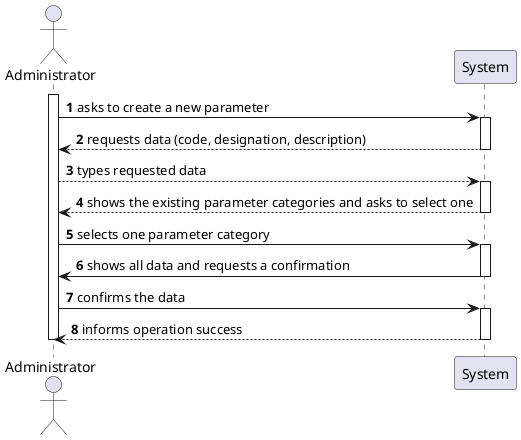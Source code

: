 @startuml
'https://plantuml.com/sequence-diagram

autonumber

actor Administrator as ADM
activate ADM

ADM -> System ++: asks to create a new parameter
System --> ADM --: requests data (code, designation, description)
ADM --> System ++: types requested data
System --> ADM --: shows the existing parameter categories and asks to select one
ADM -> System ++: selects one parameter category
System -> ADM --: shows all data and requests a confirmation
ADM -> System ++: confirms the data
System --> ADM --: informs operation success

deactivate ADM

@enduml